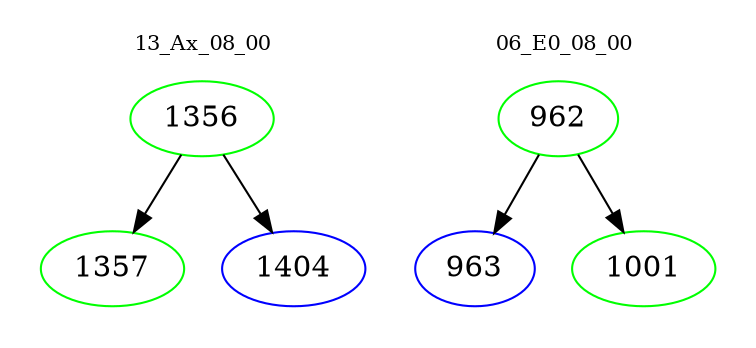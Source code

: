 digraph{
subgraph cluster_0 {
color = white
label = "13_Ax_08_00";
fontsize=10;
T0_1356 [label="1356", color="green"]
T0_1356 -> T0_1357 [color="black"]
T0_1357 [label="1357", color="green"]
T0_1356 -> T0_1404 [color="black"]
T0_1404 [label="1404", color="blue"]
}
subgraph cluster_1 {
color = white
label = "06_E0_08_00";
fontsize=10;
T1_962 [label="962", color="green"]
T1_962 -> T1_963 [color="black"]
T1_963 [label="963", color="blue"]
T1_962 -> T1_1001 [color="black"]
T1_1001 [label="1001", color="green"]
}
}
